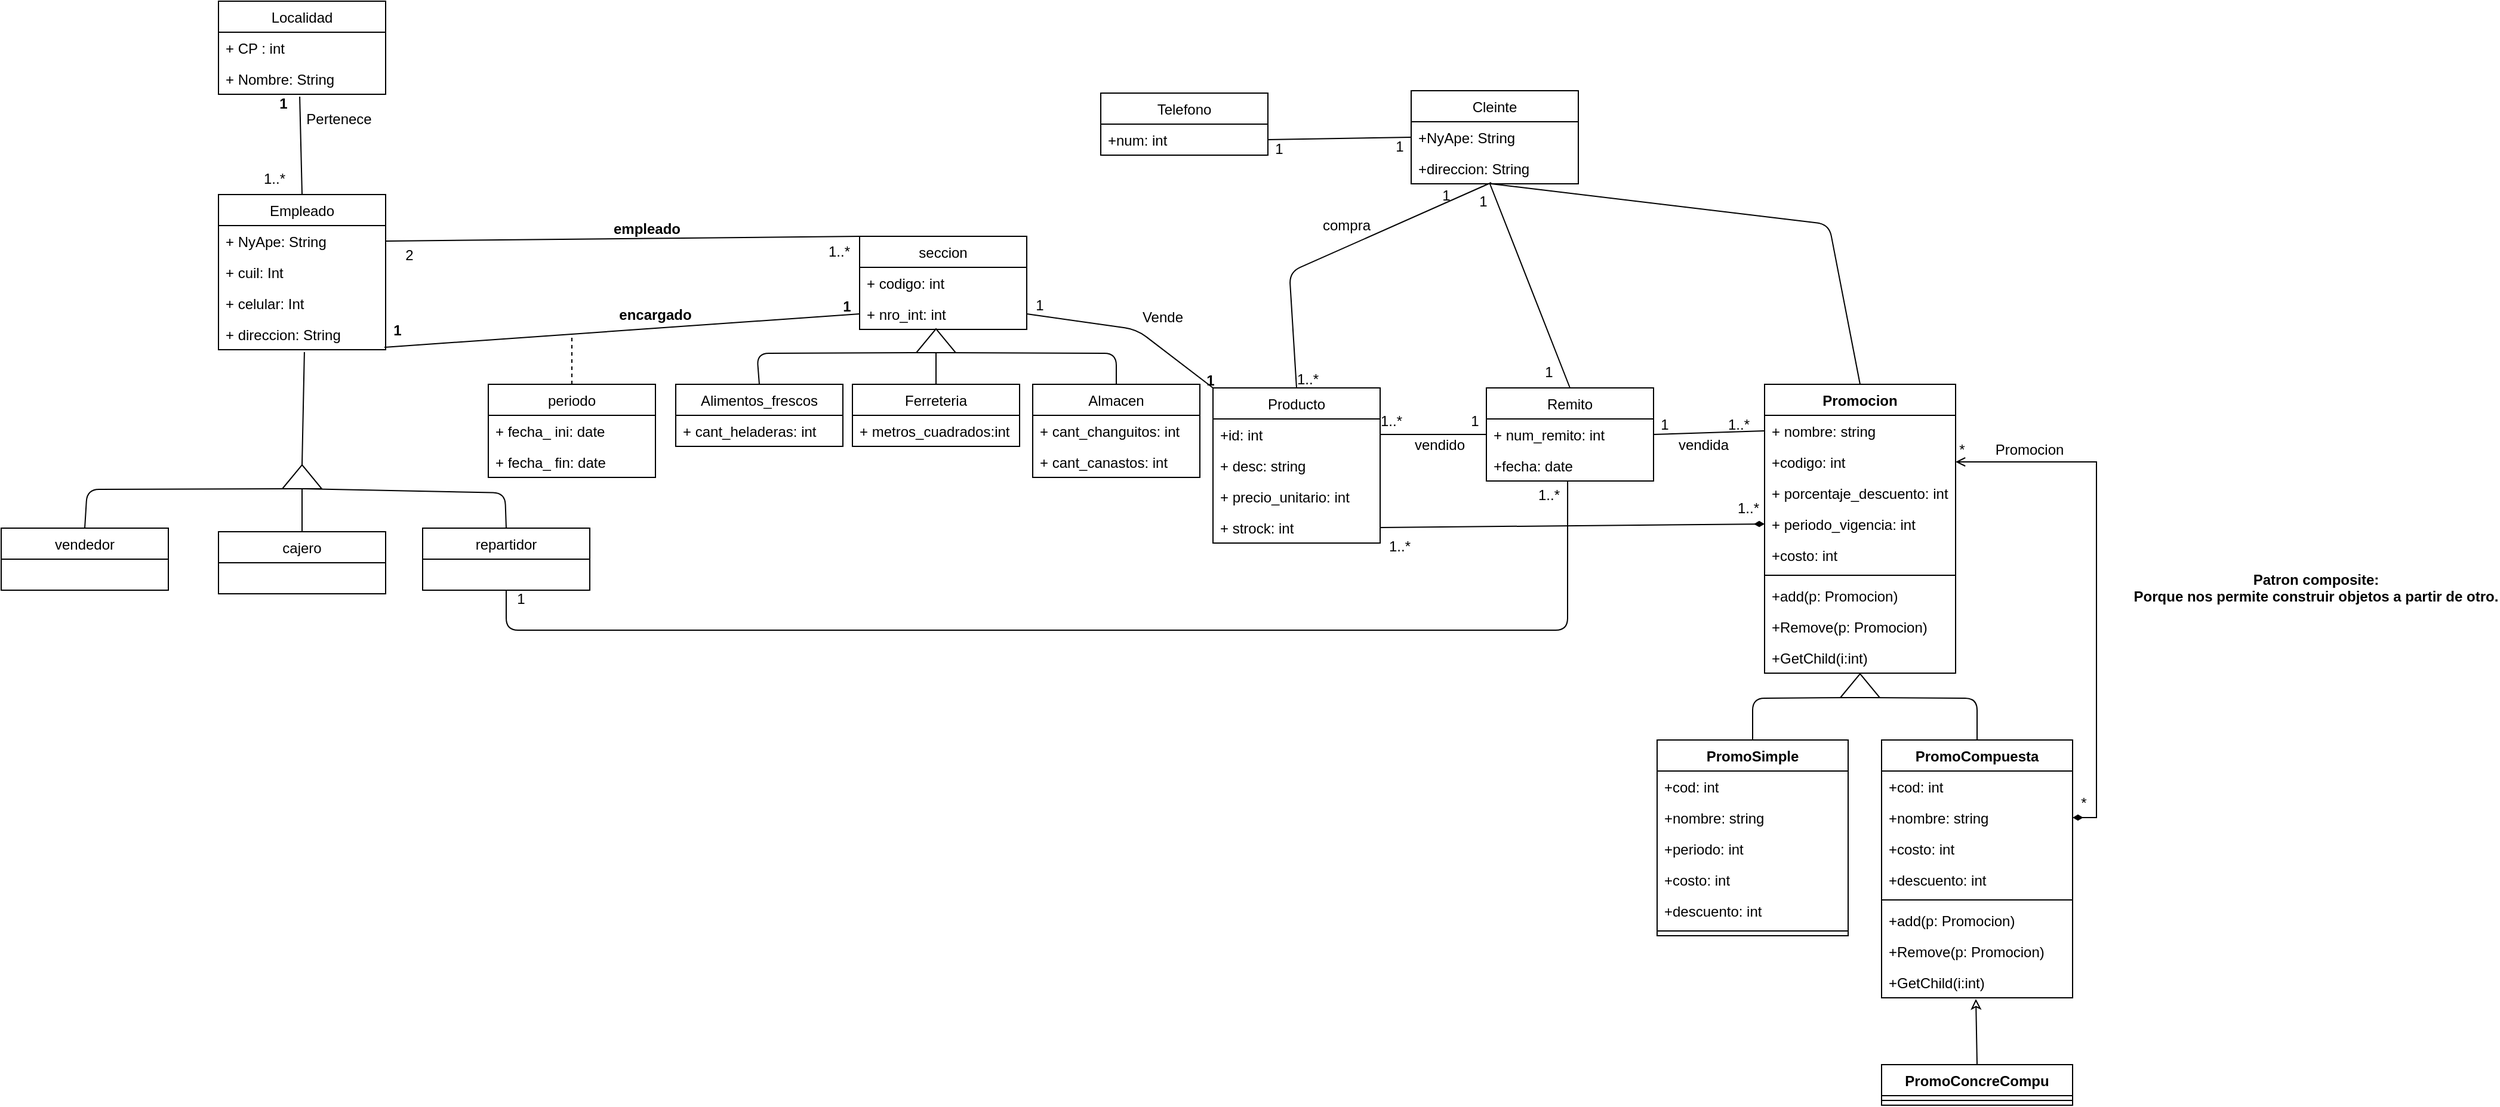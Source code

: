 <mxfile version="14.6.13" type="device"><diagram id="VLOTwNdcl5HOKCpYYLvs" name="Página-1"><mxGraphModel dx="2764" dy="948" grid="0" gridSize="10" guides="1" tooltips="1" connect="1" arrows="1" fold="1" page="1" pageScale="1" pageWidth="1169" pageHeight="827" math="0" shadow="0"><root><mxCell id="0"/><mxCell id="1" parent="0"/><mxCell id="FvlMMadQC34LoOGbdFQ3-2" value="Empleado" style="swimlane;fontStyle=0;childLayout=stackLayout;horizontal=1;startSize=26;fillColor=none;horizontalStack=0;resizeParent=1;resizeParentMax=0;resizeLast=0;collapsible=1;marginBottom=0;" parent="1" vertex="1"><mxGeometry x="-220" y="163" width="140" height="130" as="geometry"/></mxCell><mxCell id="FvlMMadQC34LoOGbdFQ3-3" value="+ NyApe: String" style="text;strokeColor=none;fillColor=none;align=left;verticalAlign=top;spacingLeft=4;spacingRight=4;overflow=hidden;rotatable=0;points=[[0,0.5],[1,0.5]];portConstraint=eastwest;" parent="FvlMMadQC34LoOGbdFQ3-2" vertex="1"><mxGeometry y="26" width="140" height="26" as="geometry"/></mxCell><mxCell id="FvlMMadQC34LoOGbdFQ3-4" value="+ cuil: Int" style="text;strokeColor=none;fillColor=none;align=left;verticalAlign=top;spacingLeft=4;spacingRight=4;overflow=hidden;rotatable=0;points=[[0,0.5],[1,0.5]];portConstraint=eastwest;" parent="FvlMMadQC34LoOGbdFQ3-2" vertex="1"><mxGeometry y="52" width="140" height="26" as="geometry"/></mxCell><mxCell id="FvlMMadQC34LoOGbdFQ3-6" value="+ celular: Int" style="text;strokeColor=none;fillColor=none;align=left;verticalAlign=top;spacingLeft=4;spacingRight=4;overflow=hidden;rotatable=0;points=[[0,0.5],[1,0.5]];portConstraint=eastwest;" parent="FvlMMadQC34LoOGbdFQ3-2" vertex="1"><mxGeometry y="78" width="140" height="26" as="geometry"/></mxCell><mxCell id="FvlMMadQC34LoOGbdFQ3-5" value="+ direccion: String" style="text;strokeColor=none;fillColor=none;align=left;verticalAlign=top;spacingLeft=4;spacingRight=4;overflow=hidden;rotatable=0;points=[[0,0.5],[1,0.5]];portConstraint=eastwest;" parent="FvlMMadQC34LoOGbdFQ3-2" vertex="1"><mxGeometry y="104" width="140" height="26" as="geometry"/></mxCell><mxCell id="FvlMMadQC34LoOGbdFQ3-25" value="seccion" style="swimlane;fontStyle=0;childLayout=stackLayout;horizontal=1;startSize=26;fillColor=none;horizontalStack=0;resizeParent=1;resizeParentMax=0;resizeLast=0;collapsible=1;marginBottom=0;" parent="1" vertex="1"><mxGeometry x="317" y="198" width="140" height="78" as="geometry"/></mxCell><mxCell id="FvlMMadQC34LoOGbdFQ3-26" value="+ codigo: int" style="text;strokeColor=none;fillColor=none;align=left;verticalAlign=top;spacingLeft=4;spacingRight=4;overflow=hidden;rotatable=0;points=[[0,0.5],[1,0.5]];portConstraint=eastwest;" parent="FvlMMadQC34LoOGbdFQ3-25" vertex="1"><mxGeometry y="26" width="140" height="26" as="geometry"/></mxCell><mxCell id="FvlMMadQC34LoOGbdFQ3-27" value="+ nro_int: int" style="text;strokeColor=none;fillColor=none;align=left;verticalAlign=top;spacingLeft=4;spacingRight=4;overflow=hidden;rotatable=0;points=[[0,0.5],[1,0.5]];portConstraint=eastwest;" parent="FvlMMadQC34LoOGbdFQ3-25" vertex="1"><mxGeometry y="52" width="140" height="26" as="geometry"/></mxCell><mxCell id="FvlMMadQC34LoOGbdFQ3-32" value="" style="endArrow=none;html=1;entryX=1;entryY=0.5;entryDx=0;entryDy=0;endFill=0;startArrow=none;exitX=0;exitY=0;exitDx=0;exitDy=0;" parent="1" source="FvlMMadQC34LoOGbdFQ3-25" target="FvlMMadQC34LoOGbdFQ3-3" edge="1"><mxGeometry width="50" height="50" relative="1" as="geometry"><mxPoint x="480" y="423" as="sourcePoint"/><mxPoint x="530" y="373" as="targetPoint"/></mxGeometry></mxCell><mxCell id="FvlMMadQC34LoOGbdFQ3-33" value="encargado" style="text;align=center;fontStyle=1;verticalAlign=middle;spacingLeft=3;spacingRight=3;strokeColor=none;rotatable=0;points=[[0,0.5],[1,0.5]];portConstraint=eastwest;" parent="1" vertex="1"><mxGeometry x="106" y="250" width="80" height="26" as="geometry"/></mxCell><mxCell id="FvlMMadQC34LoOGbdFQ3-36" value="periodo" style="swimlane;fontStyle=0;childLayout=stackLayout;horizontal=1;startSize=26;fillColor=none;horizontalStack=0;resizeParent=1;resizeParentMax=0;resizeLast=0;collapsible=1;marginBottom=0;" parent="1" vertex="1"><mxGeometry x="6" y="322" width="140" height="78" as="geometry"/></mxCell><mxCell id="FvlMMadQC34LoOGbdFQ3-38" value="+ fecha_ ini: date" style="text;strokeColor=none;fillColor=none;align=left;verticalAlign=top;spacingLeft=4;spacingRight=4;overflow=hidden;rotatable=0;points=[[0,0.5],[1,0.5]];portConstraint=eastwest;" parent="FvlMMadQC34LoOGbdFQ3-36" vertex="1"><mxGeometry y="26" width="140" height="26" as="geometry"/></mxCell><mxCell id="FvlMMadQC34LoOGbdFQ3-39" value="+ fecha_ fin: date" style="text;strokeColor=none;fillColor=none;align=left;verticalAlign=top;spacingLeft=4;spacingRight=4;overflow=hidden;rotatable=0;points=[[0,0.5],[1,0.5]];portConstraint=eastwest;" parent="FvlMMadQC34LoOGbdFQ3-36" vertex="1"><mxGeometry y="52" width="140" height="26" as="geometry"/></mxCell><mxCell id="FvlMMadQC34LoOGbdFQ3-40" value="" style="endArrow=none;dashed=1;html=1;exitX=0.5;exitY=0;exitDx=0;exitDy=0;" parent="1" source="FvlMMadQC34LoOGbdFQ3-36" edge="1"><mxGeometry width="50" height="50" relative="1" as="geometry"><mxPoint x="210" y="463" as="sourcePoint"/><mxPoint x="76" y="280" as="targetPoint"/></mxGeometry></mxCell><mxCell id="FvlMMadQC34LoOGbdFQ3-42" value="1" style="text;align=center;fontStyle=1;verticalAlign=middle;spacingLeft=3;spacingRight=3;strokeColor=none;rotatable=0;points=[[0,0.5],[1,0.5]];portConstraint=eastwest;" parent="1" vertex="1"><mxGeometry x="-110" y="263" width="80" height="26" as="geometry"/></mxCell><mxCell id="FvlMMadQC34LoOGbdFQ3-43" value="cajero" style="swimlane;fontStyle=0;childLayout=stackLayout;horizontal=1;startSize=26;fillColor=none;horizontalStack=0;resizeParent=1;resizeParentMax=0;resizeLast=0;collapsible=1;marginBottom=0;" parent="1" vertex="1"><mxGeometry x="-220" y="445.5" width="140" height="52" as="geometry"/></mxCell><mxCell id="FvlMMadQC34LoOGbdFQ3-47" value="vendedor" style="swimlane;fontStyle=0;childLayout=stackLayout;horizontal=1;startSize=26;fillColor=none;horizontalStack=0;resizeParent=1;resizeParentMax=0;resizeLast=0;collapsible=1;marginBottom=0;" parent="1" vertex="1"><mxGeometry x="-402" y="442.5" width="140" height="52" as="geometry"/></mxCell><mxCell id="FvlMMadQC34LoOGbdFQ3-48" value="repartidor" style="swimlane;fontStyle=0;childLayout=stackLayout;horizontal=1;startSize=26;fillColor=none;horizontalStack=0;resizeParent=1;resizeParentMax=0;resizeLast=0;collapsible=1;marginBottom=0;" parent="1" vertex="1"><mxGeometry x="-49" y="442.5" width="140" height="52" as="geometry"/></mxCell><mxCell id="FvlMMadQC34LoOGbdFQ3-53" value="empleado" style="text;align=center;fontStyle=1;verticalAlign=middle;spacingLeft=3;spacingRight=3;strokeColor=none;rotatable=0;points=[[0,0.5],[1,0.5]];portConstraint=eastwest;" parent="1" vertex="1"><mxGeometry x="99" y="178" width="80" height="26" as="geometry"/></mxCell><mxCell id="FvlMMadQC34LoOGbdFQ3-56" value="Alimentos_frescos" style="swimlane;fontStyle=0;childLayout=stackLayout;horizontal=1;startSize=26;fillColor=none;horizontalStack=0;resizeParent=1;resizeParentMax=0;resizeLast=0;collapsible=1;marginBottom=0;" parent="1" vertex="1"><mxGeometry x="163" y="322" width="140" height="52" as="geometry"/></mxCell><mxCell id="FvlMMadQC34LoOGbdFQ3-57" value="+ cant_heladeras: int" style="text;strokeColor=none;fillColor=none;align=left;verticalAlign=top;spacingLeft=4;spacingRight=4;overflow=hidden;rotatable=0;points=[[0,0.5],[1,0.5]];portConstraint=eastwest;" parent="FvlMMadQC34LoOGbdFQ3-56" vertex="1"><mxGeometry y="26" width="140" height="26" as="geometry"/></mxCell><mxCell id="FvlMMadQC34LoOGbdFQ3-60" value="Ferreteria" style="swimlane;fontStyle=0;childLayout=stackLayout;horizontal=1;startSize=26;fillColor=none;horizontalStack=0;resizeParent=1;resizeParentMax=0;resizeLast=0;collapsible=1;marginBottom=0;" parent="1" vertex="1"><mxGeometry x="311" y="322" width="140" height="52" as="geometry"/></mxCell><mxCell id="FvlMMadQC34LoOGbdFQ3-61" value="+ metros_cuadrados:int" style="text;strokeColor=none;fillColor=none;align=left;verticalAlign=top;spacingLeft=4;spacingRight=4;overflow=hidden;rotatable=0;points=[[0,0.5],[1,0.5]];portConstraint=eastwest;" parent="FvlMMadQC34LoOGbdFQ3-60" vertex="1"><mxGeometry y="26" width="140" height="26" as="geometry"/></mxCell><mxCell id="FvlMMadQC34LoOGbdFQ3-62" value="Almacen" style="swimlane;fontStyle=0;childLayout=stackLayout;horizontal=1;startSize=26;fillColor=none;horizontalStack=0;resizeParent=1;resizeParentMax=0;resizeLast=0;collapsible=1;marginBottom=0;" parent="1" vertex="1"><mxGeometry x="462" y="322" width="140" height="78" as="geometry"/></mxCell><mxCell id="FvlMMadQC34LoOGbdFQ3-63" value="+ cant_changuitos: int" style="text;strokeColor=none;fillColor=none;align=left;verticalAlign=top;spacingLeft=4;spacingRight=4;overflow=hidden;rotatable=0;points=[[0,0.5],[1,0.5]];portConstraint=eastwest;" parent="FvlMMadQC34LoOGbdFQ3-62" vertex="1"><mxGeometry y="26" width="140" height="26" as="geometry"/></mxCell><mxCell id="FvlMMadQC34LoOGbdFQ3-64" value="+ cant_canastos: int" style="text;strokeColor=none;fillColor=none;align=left;verticalAlign=top;spacingLeft=4;spacingRight=4;overflow=hidden;rotatable=0;points=[[0,0.5],[1,0.5]];portConstraint=eastwest;" parent="FvlMMadQC34LoOGbdFQ3-62" vertex="1"><mxGeometry y="52" width="140" height="26" as="geometry"/></mxCell><mxCell id="FvlMMadQC34LoOGbdFQ3-41" value="1" style="text;align=center;fontStyle=1;verticalAlign=middle;spacingLeft=3;spacingRight=3;strokeColor=none;rotatable=0;points=[[0,0.5],[1,0.5]];portConstraint=eastwest;" parent="1" vertex="1"><mxGeometry x="291" y="243" width="31" height="26" as="geometry"/></mxCell><mxCell id="FvlMMadQC34LoOGbdFQ3-70" value="Producto" style="swimlane;fontStyle=0;childLayout=stackLayout;horizontal=1;startSize=26;fillColor=none;horizontalStack=0;resizeParent=1;resizeParentMax=0;resizeLast=0;collapsible=1;marginBottom=0;" parent="1" vertex="1"><mxGeometry x="613" y="325" width="140" height="130" as="geometry"/></mxCell><mxCell id="FvlMMadQC34LoOGbdFQ3-71" value="+id: int" style="text;strokeColor=none;fillColor=none;align=left;verticalAlign=top;spacingLeft=4;spacingRight=4;overflow=hidden;rotatable=0;points=[[0,0.5],[1,0.5]];portConstraint=eastwest;" parent="FvlMMadQC34LoOGbdFQ3-70" vertex="1"><mxGeometry y="26" width="140" height="26" as="geometry"/></mxCell><mxCell id="FvlMMadQC34LoOGbdFQ3-72" value="+ desc: string" style="text;strokeColor=none;fillColor=none;align=left;verticalAlign=top;spacingLeft=4;spacingRight=4;overflow=hidden;rotatable=0;points=[[0,0.5],[1,0.5]];portConstraint=eastwest;" parent="FvlMMadQC34LoOGbdFQ3-70" vertex="1"><mxGeometry y="52" width="140" height="26" as="geometry"/></mxCell><mxCell id="FvlMMadQC34LoOGbdFQ3-74" value="+ precio_unitario: int" style="text;strokeColor=none;fillColor=none;align=left;verticalAlign=top;spacingLeft=4;spacingRight=4;overflow=hidden;rotatable=0;points=[[0,0.5],[1,0.5]];portConstraint=eastwest;" parent="FvlMMadQC34LoOGbdFQ3-70" vertex="1"><mxGeometry y="78" width="140" height="26" as="geometry"/></mxCell><mxCell id="FvlMMadQC34LoOGbdFQ3-73" value="+ strock: int" style="text;strokeColor=none;fillColor=none;align=left;verticalAlign=top;spacingLeft=4;spacingRight=4;overflow=hidden;rotatable=0;points=[[0,0.5],[1,0.5]];portConstraint=eastwest;" parent="FvlMMadQC34LoOGbdFQ3-70" vertex="1"><mxGeometry y="104" width="140" height="26" as="geometry"/></mxCell><mxCell id="FvlMMadQC34LoOGbdFQ3-104" value="" style="endArrow=none;html=1;exitX=0.5;exitY=0;exitDx=0;exitDy=0;entryX=0.479;entryY=1;entryDx=0;entryDy=0;entryPerimeter=0;" parent="1" source="eXua5SF7wIbVv_XpTCPF-53" target="eXua5SF7wIbVv_XpTCPF-20" edge="1"><mxGeometry width="50" height="50" relative="1" as="geometry"><mxPoint x="1151.5" y="325" as="sourcePoint"/><mxPoint x="805" y="220" as="targetPoint"/><Array as="points"><mxPoint x="1129" y="188"/></Array></mxGeometry></mxCell><mxCell id="FvlMMadQC34LoOGbdFQ3-110" value="" style="triangle;whiteSpace=wrap;html=1;rotation=-90;" parent="1" vertex="1"><mxGeometry x="-160" y="383" width="20" height="33" as="geometry"/></mxCell><mxCell id="FvlMMadQC34LoOGbdFQ3-111" value="" style="endArrow=none;html=1;entryX=0;entryY=0.5;entryDx=0;entryDy=0;exitX=0.5;exitY=0;exitDx=0;exitDy=0;" parent="1" source="FvlMMadQC34LoOGbdFQ3-43" target="FvlMMadQC34LoOGbdFQ3-110" edge="1"><mxGeometry width="50" height="50" relative="1" as="geometry"><mxPoint x="-100" y="483" as="sourcePoint"/><mxPoint x="-50" y="433" as="targetPoint"/></mxGeometry></mxCell><mxCell id="FvlMMadQC34LoOGbdFQ3-112" value="" style="endArrow=none;html=1;exitX=0;exitY=0.5;exitDx=0;exitDy=0;entryX=0.5;entryY=0;entryDx=0;entryDy=0;" parent="1" source="FvlMMadQC34LoOGbdFQ3-110" target="FvlMMadQC34LoOGbdFQ3-48" edge="1"><mxGeometry width="50" height="50" relative="1" as="geometry"><mxPoint x="-100" y="483" as="sourcePoint"/><mxPoint x="20" y="502" as="targetPoint"/><Array as="points"><mxPoint x="20" y="413"/></Array></mxGeometry></mxCell><mxCell id="FvlMMadQC34LoOGbdFQ3-113" value="" style="endArrow=none;html=1;entryX=0;entryY=0.25;entryDx=0;entryDy=0;exitX=0.5;exitY=0;exitDx=0;exitDy=0;" parent="1" source="FvlMMadQC34LoOGbdFQ3-47" target="FvlMMadQC34LoOGbdFQ3-110" edge="1"><mxGeometry width="50" height="50" relative="1" as="geometry"><mxPoint x="-330" y="507" as="sourcePoint"/><mxPoint x="-130" y="433" as="targetPoint"/><Array as="points"><mxPoint x="-330" y="410"/></Array></mxGeometry></mxCell><mxCell id="FvlMMadQC34LoOGbdFQ3-114" value="" style="endArrow=none;html=1;exitX=1;exitY=0.5;exitDx=0;exitDy=0;entryX=0.514;entryY=1.077;entryDx=0;entryDy=0;entryPerimeter=0;" parent="1" source="FvlMMadQC34LoOGbdFQ3-110" target="FvlMMadQC34LoOGbdFQ3-5" edge="1"><mxGeometry width="50" height="50" relative="1" as="geometry"><mxPoint x="-180" y="483" as="sourcePoint"/><mxPoint x="-152.52" y="319.832" as="targetPoint"/></mxGeometry></mxCell><mxCell id="FvlMMadQC34LoOGbdFQ3-131" value="" style="endArrow=none;html=1;exitX=0.363;exitY=1.077;exitDx=0;exitDy=0;exitPerimeter=0;entryX=0;entryY=0.5;entryDx=0;entryDy=0;" parent="1" source="FvlMMadQC34LoOGbdFQ3-42" target="FvlMMadQC34LoOGbdFQ3-27" edge="1"><mxGeometry width="50" height="50" relative="1" as="geometry"><mxPoint x="-80" y="306" as="sourcePoint"/><mxPoint x="313" y="262" as="targetPoint"/></mxGeometry></mxCell><mxCell id="FvlMMadQC34LoOGbdFQ3-132" value="" style="triangle;whiteSpace=wrap;html=1;rotation=-90;" parent="1" vertex="1"><mxGeometry x="371" y="269" width="20" height="33" as="geometry"/></mxCell><mxCell id="FvlMMadQC34LoOGbdFQ3-141" value="Remito" style="swimlane;fontStyle=0;childLayout=stackLayout;horizontal=1;startSize=26;fillColor=none;horizontalStack=0;resizeParent=1;resizeParentMax=0;resizeLast=0;collapsible=1;marginBottom=0;" parent="1" vertex="1"><mxGeometry x="842" y="325" width="140" height="78" as="geometry"/></mxCell><mxCell id="FvlMMadQC34LoOGbdFQ3-142" value="+ num_remito: int" style="text;strokeColor=none;fillColor=none;align=left;verticalAlign=top;spacingLeft=4;spacingRight=4;overflow=hidden;rotatable=0;points=[[0,0.5],[1,0.5]];portConstraint=eastwest;" parent="FvlMMadQC34LoOGbdFQ3-141" vertex="1"><mxGeometry y="26" width="140" height="26" as="geometry"/></mxCell><mxCell id="FvlMMadQC34LoOGbdFQ3-145" value="+fecha: date" style="text;strokeColor=none;fillColor=none;align=left;verticalAlign=top;spacingLeft=4;spacingRight=4;overflow=hidden;rotatable=0;points=[[0,0.5],[1,0.5]];portConstraint=eastwest;" parent="FvlMMadQC34LoOGbdFQ3-141" vertex="1"><mxGeometry y="52" width="140" height="26" as="geometry"/></mxCell><mxCell id="FvlMMadQC34LoOGbdFQ3-147" value="" style="endArrow=none;html=1;entryX=0.479;entryY=0.962;entryDx=0;entryDy=0;exitX=0.5;exitY=0;exitDx=0;exitDy=0;entryPerimeter=0;" parent="1" source="FvlMMadQC34LoOGbdFQ3-70" target="eXua5SF7wIbVv_XpTCPF-20" edge="1"><mxGeometry width="50" height="50" relative="1" as="geometry"><mxPoint x="750" y="520" as="sourcePoint"/><mxPoint x="805" y="220" as="targetPoint"/><Array as="points"><mxPoint x="677" y="228"/></Array></mxGeometry></mxCell><mxCell id="FvlMMadQC34LoOGbdFQ3-148" value="" style="endArrow=none;html=1;exitX=0.5;exitY=0;exitDx=0;exitDy=0;entryX=0.471;entryY=1;entryDx=0;entryDy=0;entryPerimeter=0;" parent="1" source="FvlMMadQC34LoOGbdFQ3-141" target="eXua5SF7wIbVv_XpTCPF-20" edge="1"><mxGeometry width="50" height="50" relative="1" as="geometry"><mxPoint x="750" y="520" as="sourcePoint"/><mxPoint x="797" y="213" as="targetPoint"/></mxGeometry></mxCell><mxCell id="FvlMMadQC34LoOGbdFQ3-155" value="1" style="text;align=center;fontStyle=1;verticalAlign=middle;spacingLeft=3;spacingRight=3;strokeColor=none;rotatable=0;points=[[0,0.5],[1,0.5]];portConstraint=eastwest;" parent="1" vertex="1"><mxGeometry x="591" y="305" width="40" height="26" as="geometry"/></mxCell><mxCell id="FvlMMadQC34LoOGbdFQ3-159" value="Patron composite:&#10;Porque nos permite construir objetos a partir de otro." style="text;align=center;fontStyle=1;verticalAlign=middle;spacingLeft=3;spacingRight=3;strokeColor=none;rotatable=0;points=[[0,0.5],[1,0.5]];portConstraint=eastwest;" parent="1" vertex="1"><mxGeometry x="1430" y="455" width="214" height="74" as="geometry"/></mxCell><mxCell id="eXua5SF7wIbVv_XpTCPF-1" value="Localidad" style="swimlane;fontStyle=0;childLayout=stackLayout;horizontal=1;startSize=26;horizontalStack=0;resizeParent=1;resizeParentMax=0;resizeLast=0;collapsible=1;marginBottom=0;" vertex="1" parent="1"><mxGeometry x="-220" y="1" width="140" height="78" as="geometry"/></mxCell><mxCell id="eXua5SF7wIbVv_XpTCPF-2" value="+ CP : int" style="text;strokeColor=none;fillColor=none;align=left;verticalAlign=top;spacingLeft=4;spacingRight=4;overflow=hidden;rotatable=0;points=[[0,0.5],[1,0.5]];portConstraint=eastwest;" vertex="1" parent="eXua5SF7wIbVv_XpTCPF-1"><mxGeometry y="26" width="140" height="26" as="geometry"/></mxCell><mxCell id="eXua5SF7wIbVv_XpTCPF-4" value="+ Nombre: String" style="text;strokeColor=none;fillColor=none;align=left;verticalAlign=top;spacingLeft=4;spacingRight=4;overflow=hidden;rotatable=0;points=[[0,0.5],[1,0.5]];portConstraint=eastwest;" vertex="1" parent="eXua5SF7wIbVv_XpTCPF-1"><mxGeometry y="52" width="140" height="26" as="geometry"/></mxCell><mxCell id="eXua5SF7wIbVv_XpTCPF-5" value="" style="endArrow=none;html=1;entryX=0.486;entryY=1.077;entryDx=0;entryDy=0;entryPerimeter=0;exitX=0.5;exitY=0;exitDx=0;exitDy=0;" edge="1" parent="1" source="FvlMMadQC34LoOGbdFQ3-2" target="eXua5SF7wIbVv_XpTCPF-4"><mxGeometry width="50" height="50" relative="1" as="geometry"><mxPoint x="123" y="279" as="sourcePoint"/><mxPoint x="173" y="229" as="targetPoint"/></mxGeometry></mxCell><mxCell id="eXua5SF7wIbVv_XpTCPF-6" value="Pertenece" style="text;html=1;strokeColor=none;fillColor=none;align=center;verticalAlign=middle;whiteSpace=wrap;rounded=0;" vertex="1" parent="1"><mxGeometry x="-148" y="89" width="58" height="22" as="geometry"/></mxCell><mxCell id="eXua5SF7wIbVv_XpTCPF-7" value="2" style="text;html=1;strokeColor=none;fillColor=none;align=center;verticalAlign=middle;whiteSpace=wrap;rounded=0;" vertex="1" parent="1"><mxGeometry x="-80" y="204" width="40" height="20" as="geometry"/></mxCell><mxCell id="eXua5SF7wIbVv_XpTCPF-8" value="1..*" style="text;html=1;strokeColor=none;fillColor=none;align=center;verticalAlign=middle;whiteSpace=wrap;rounded=0;" vertex="1" parent="1"><mxGeometry x="280" y="201" width="40" height="20" as="geometry"/></mxCell><mxCell id="eXua5SF7wIbVv_XpTCPF-9" value="1..*" style="text;html=1;strokeColor=none;fillColor=none;align=center;verticalAlign=middle;whiteSpace=wrap;rounded=0;" vertex="1" parent="1"><mxGeometry x="-193" y="140" width="40" height="20" as="geometry"/></mxCell><mxCell id="eXua5SF7wIbVv_XpTCPF-11" value="1" style="text;align=center;fontStyle=1;verticalAlign=middle;spacingLeft=3;spacingRight=3;strokeColor=none;rotatable=0;points=[[0,0.5],[1,0.5]];portConstraint=eastwest;" vertex="1" parent="1"><mxGeometry x="-181" y="73" width="31" height="26" as="geometry"/></mxCell><mxCell id="eXua5SF7wIbVv_XpTCPF-16" value="1" style="text;html=1;strokeColor=none;fillColor=none;align=center;verticalAlign=middle;whiteSpace=wrap;rounded=0;" vertex="1" parent="1"><mxGeometry x="457" y="246" width="22" height="20" as="geometry"/></mxCell><mxCell id="eXua5SF7wIbVv_XpTCPF-17" value="Vende" style="text;html=1;strokeColor=none;fillColor=none;align=center;verticalAlign=middle;whiteSpace=wrap;rounded=0;" vertex="1" parent="1"><mxGeometry x="551" y="256" width="40" height="20" as="geometry"/></mxCell><mxCell id="eXua5SF7wIbVv_XpTCPF-18" value="Cleinte" style="swimlane;fontStyle=0;childLayout=stackLayout;horizontal=1;startSize=26;horizontalStack=0;resizeParent=1;resizeParentMax=0;resizeLast=0;collapsible=1;marginBottom=0;" vertex="1" parent="1"><mxGeometry x="779" y="76" width="140" height="78" as="geometry"/></mxCell><mxCell id="eXua5SF7wIbVv_XpTCPF-19" value="+NyApe: String" style="text;strokeColor=none;fillColor=none;align=left;verticalAlign=top;spacingLeft=4;spacingRight=4;overflow=hidden;rotatable=0;points=[[0,0.5],[1,0.5]];portConstraint=eastwest;" vertex="1" parent="eXua5SF7wIbVv_XpTCPF-18"><mxGeometry y="26" width="140" height="26" as="geometry"/></mxCell><mxCell id="eXua5SF7wIbVv_XpTCPF-20" value="+direccion: String" style="text;strokeColor=none;fillColor=none;align=left;verticalAlign=top;spacingLeft=4;spacingRight=4;overflow=hidden;rotatable=0;points=[[0,0.5],[1,0.5]];portConstraint=eastwest;" vertex="1" parent="eXua5SF7wIbVv_XpTCPF-18"><mxGeometry y="52" width="140" height="26" as="geometry"/></mxCell><mxCell id="eXua5SF7wIbVv_XpTCPF-22" value="Telefono" style="swimlane;fontStyle=0;childLayout=stackLayout;horizontal=1;startSize=26;horizontalStack=0;resizeParent=1;resizeParentMax=0;resizeLast=0;collapsible=1;marginBottom=0;" vertex="1" parent="1"><mxGeometry x="519" y="78" width="140" height="52" as="geometry"/></mxCell><mxCell id="eXua5SF7wIbVv_XpTCPF-23" value="+num: int" style="text;strokeColor=none;fillColor=none;align=left;verticalAlign=top;spacingLeft=4;spacingRight=4;overflow=hidden;rotatable=0;points=[[0,0.5],[1,0.5]];portConstraint=eastwest;" vertex="1" parent="eXua5SF7wIbVv_XpTCPF-22"><mxGeometry y="26" width="140" height="26" as="geometry"/></mxCell><mxCell id="eXua5SF7wIbVv_XpTCPF-26" value="" style="endArrow=none;html=1;entryX=0;entryY=0.5;entryDx=0;entryDy=0;exitX=1;exitY=0.5;exitDx=0;exitDy=0;" edge="1" parent="1" source="eXua5SF7wIbVv_XpTCPF-23" target="eXua5SF7wIbVv_XpTCPF-19"><mxGeometry width="50" height="50" relative="1" as="geometry"><mxPoint x="537" y="384" as="sourcePoint"/><mxPoint x="587" y="334" as="targetPoint"/></mxGeometry></mxCell><mxCell id="eXua5SF7wIbVv_XpTCPF-27" value="1" style="text;html=1;strokeColor=none;fillColor=none;align=center;verticalAlign=middle;whiteSpace=wrap;rounded=0;" vertex="1" parent="1"><mxGeometry x="659" y="115" width="19" height="20" as="geometry"/></mxCell><mxCell id="eXua5SF7wIbVv_XpTCPF-28" value="1" style="text;html=1;strokeColor=none;fillColor=none;align=center;verticalAlign=middle;whiteSpace=wrap;rounded=0;" vertex="1" parent="1"><mxGeometry x="760" y="113" width="19" height="20" as="geometry"/></mxCell><mxCell id="eXua5SF7wIbVv_XpTCPF-29" value="" style="endArrow=none;html=1;entryX=0;entryY=0;entryDx=0;entryDy=0;exitX=1;exitY=0.5;exitDx=0;exitDy=0;" edge="1" parent="1" source="FvlMMadQC34LoOGbdFQ3-27" target="FvlMMadQC34LoOGbdFQ3-70"><mxGeometry width="50" height="50" relative="1" as="geometry"><mxPoint x="603" y="409" as="sourcePoint"/><mxPoint x="653" y="359" as="targetPoint"/><Array as="points"><mxPoint x="549" y="276"/></Array></mxGeometry></mxCell><mxCell id="eXua5SF7wIbVv_XpTCPF-30" value="" style="endArrow=diamondThin;html=1;exitX=1;exitY=0.5;exitDx=0;exitDy=0;endFill=1;entryX=0;entryY=0.5;entryDx=0;entryDy=0;" edge="1" parent="1" source="FvlMMadQC34LoOGbdFQ3-73" target="FvlMMadQC34LoOGbdFQ3-96"><mxGeometry width="50" height="50" relative="1" as="geometry"><mxPoint x="796" y="460" as="sourcePoint"/><mxPoint x="1072" y="434" as="targetPoint"/></mxGeometry></mxCell><mxCell id="eXua5SF7wIbVv_XpTCPF-31" value="1..*" style="text;html=1;strokeColor=none;fillColor=none;align=center;verticalAlign=middle;whiteSpace=wrap;rounded=0;" vertex="1" parent="1"><mxGeometry x="756" y="448" width="27" height="20" as="geometry"/></mxCell><mxCell id="eXua5SF7wIbVv_XpTCPF-32" value="1..*" style="text;html=1;strokeColor=none;fillColor=none;align=center;verticalAlign=middle;whiteSpace=wrap;rounded=0;" vertex="1" parent="1"><mxGeometry x="1048" y="416" width="27" height="20" as="geometry"/></mxCell><mxCell id="eXua5SF7wIbVv_XpTCPF-35" value="" style="endArrow=none;html=1;entryX=0.486;entryY=1;entryDx=0;entryDy=0;entryPerimeter=0;exitX=0.5;exitY=1;exitDx=0;exitDy=0;" edge="1" parent="1" source="FvlMMadQC34LoOGbdFQ3-48" target="FvlMMadQC34LoOGbdFQ3-145"><mxGeometry width="50" height="50" relative="1" as="geometry"><mxPoint x="594" y="536" as="sourcePoint"/><mxPoint x="912.98" y="429.988" as="targetPoint"/><Array as="points"><mxPoint x="21" y="528"/><mxPoint x="910" y="528"/></Array></mxGeometry></mxCell><mxCell id="eXua5SF7wIbVv_XpTCPF-36" value="1..*" style="text;html=1;strokeColor=none;fillColor=none;align=center;verticalAlign=middle;whiteSpace=wrap;rounded=0;" vertex="1" parent="1"><mxGeometry x="881" y="405" width="27" height="20" as="geometry"/></mxCell><mxCell id="eXua5SF7wIbVv_XpTCPF-37" value="1" style="text;html=1;strokeColor=none;fillColor=none;align=center;verticalAlign=middle;whiteSpace=wrap;rounded=0;" vertex="1" parent="1"><mxGeometry x="20" y="491.5" width="27" height="20" as="geometry"/></mxCell><mxCell id="eXua5SF7wIbVv_XpTCPF-38" value="1" style="text;html=1;strokeColor=none;fillColor=none;align=center;verticalAlign=middle;whiteSpace=wrap;rounded=0;" vertex="1" parent="1"><mxGeometry x="830" y="159" width="19" height="20" as="geometry"/></mxCell><mxCell id="eXua5SF7wIbVv_XpTCPF-39" value="1" style="text;html=1;strokeColor=none;fillColor=none;align=center;verticalAlign=middle;whiteSpace=wrap;rounded=0;" vertex="1" parent="1"><mxGeometry x="885" y="302" width="19" height="20" as="geometry"/></mxCell><mxCell id="eXua5SF7wIbVv_XpTCPF-40" value="1..*" style="text;html=1;strokeColor=none;fillColor=none;align=center;verticalAlign=middle;whiteSpace=wrap;rounded=0;" vertex="1" parent="1"><mxGeometry x="683" y="308" width="19" height="20" as="geometry"/></mxCell><mxCell id="eXua5SF7wIbVv_XpTCPF-41" value="1" style="text;html=1;strokeColor=none;fillColor=none;align=center;verticalAlign=middle;whiteSpace=wrap;rounded=0;" vertex="1" parent="1"><mxGeometry x="799" y="154" width="19" height="20" as="geometry"/></mxCell><mxCell id="eXua5SF7wIbVv_XpTCPF-42" value="compra" style="text;html=1;strokeColor=none;fillColor=none;align=center;verticalAlign=middle;whiteSpace=wrap;rounded=0;" vertex="1" parent="1"><mxGeometry x="705" y="179" width="40" height="20" as="geometry"/></mxCell><mxCell id="eXua5SF7wIbVv_XpTCPF-43" value="" style="endArrow=none;html=1;exitX=1;exitY=0.5;exitDx=0;exitDy=0;entryX=0;entryY=0.5;entryDx=0;entryDy=0;" edge="1" parent="1" source="FvlMMadQC34LoOGbdFQ3-71" target="FvlMMadQC34LoOGbdFQ3-142"><mxGeometry width="50" height="50" relative="1" as="geometry"><mxPoint x="875" y="415" as="sourcePoint"/><mxPoint x="804" y="365" as="targetPoint"/></mxGeometry></mxCell><mxCell id="eXua5SF7wIbVv_XpTCPF-44" value="1..*" style="text;html=1;strokeColor=none;fillColor=none;align=center;verticalAlign=middle;whiteSpace=wrap;rounded=0;" vertex="1" parent="1"><mxGeometry x="753" y="343" width="19" height="20" as="geometry"/></mxCell><mxCell id="eXua5SF7wIbVv_XpTCPF-45" value="1" style="text;html=1;strokeColor=none;fillColor=none;align=center;verticalAlign=middle;whiteSpace=wrap;rounded=0;" vertex="1" parent="1"><mxGeometry x="823" y="343" width="19" height="20" as="geometry"/></mxCell><mxCell id="eXua5SF7wIbVv_XpTCPF-46" value="vendido" style="text;html=1;strokeColor=none;fillColor=none;align=center;verticalAlign=middle;whiteSpace=wrap;rounded=0;" vertex="1" parent="1"><mxGeometry x="783" y="363" width="40" height="20" as="geometry"/></mxCell><mxCell id="eXua5SF7wIbVv_XpTCPF-47" value="" style="endArrow=none;html=1;exitX=1;exitY=0.5;exitDx=0;exitDy=0;entryX=0;entryY=0.5;entryDx=0;entryDy=0;" edge="1" parent="1" source="FvlMMadQC34LoOGbdFQ3-142" target="FvlMMadQC34LoOGbdFQ3-95"><mxGeometry width="50" height="50" relative="1" as="geometry"><mxPoint x="875" y="415" as="sourcePoint"/><mxPoint x="1078" y="415" as="targetPoint"/></mxGeometry></mxCell><mxCell id="eXua5SF7wIbVv_XpTCPF-48" value="vendida" style="text;html=1;strokeColor=none;fillColor=none;align=center;verticalAlign=middle;whiteSpace=wrap;rounded=0;" vertex="1" parent="1"><mxGeometry x="1004" y="363" width="40" height="20" as="geometry"/></mxCell><mxCell id="eXua5SF7wIbVv_XpTCPF-49" value="1" style="text;html=1;strokeColor=none;fillColor=none;align=center;verticalAlign=middle;whiteSpace=wrap;rounded=0;" vertex="1" parent="1"><mxGeometry x="982" y="346" width="19" height="20" as="geometry"/></mxCell><mxCell id="eXua5SF7wIbVv_XpTCPF-50" value="1..*" style="text;html=1;strokeColor=none;fillColor=none;align=center;verticalAlign=middle;whiteSpace=wrap;rounded=0;" vertex="1" parent="1"><mxGeometry x="1044" y="346" width="19" height="20" as="geometry"/></mxCell><mxCell id="eXua5SF7wIbVv_XpTCPF-53" value="Promocion" style="swimlane;fontStyle=1;align=center;verticalAlign=top;childLayout=stackLayout;horizontal=1;startSize=26;horizontalStack=0;resizeParent=1;resizeParentMax=0;resizeLast=0;collapsible=1;marginBottom=0;" vertex="1" parent="1"><mxGeometry x="1075" y="322" width="160" height="242" as="geometry"/></mxCell><mxCell id="FvlMMadQC34LoOGbdFQ3-95" value="+ nombre: string" style="text;strokeColor=none;fillColor=none;align=left;verticalAlign=top;spacingLeft=4;spacingRight=4;overflow=hidden;rotatable=0;points=[[0,0.5],[1,0.5]];portConstraint=eastwest;" parent="eXua5SF7wIbVv_XpTCPF-53" vertex="1"><mxGeometry y="26" width="160" height="26" as="geometry"/></mxCell><mxCell id="FvlMMadQC34LoOGbdFQ3-94" value="+codigo: int" style="text;strokeColor=none;fillColor=none;align=left;verticalAlign=top;spacingLeft=4;spacingRight=4;overflow=hidden;rotatable=0;points=[[0,0.5],[1,0.5]];portConstraint=eastwest;" parent="eXua5SF7wIbVv_XpTCPF-53" vertex="1"><mxGeometry y="52" width="160" height="26" as="geometry"/></mxCell><mxCell id="FvlMMadQC34LoOGbdFQ3-98" value="+ porcentaje_descuento: int" style="text;strokeColor=none;fillColor=none;align=left;verticalAlign=top;spacingLeft=4;spacingRight=4;overflow=hidden;rotatable=0;points=[[0,0.5],[1,0.5]];portConstraint=eastwest;" parent="eXua5SF7wIbVv_XpTCPF-53" vertex="1"><mxGeometry y="78" width="160" height="26" as="geometry"/></mxCell><mxCell id="FvlMMadQC34LoOGbdFQ3-96" value="+ periodo_vigencia: int" style="text;strokeColor=none;fillColor=none;align=left;verticalAlign=top;spacingLeft=4;spacingRight=4;overflow=hidden;rotatable=0;points=[[0,0.5],[1,0.5]];portConstraint=eastwest;" parent="eXua5SF7wIbVv_XpTCPF-53" vertex="1"><mxGeometry y="104" width="160" height="26" as="geometry"/></mxCell><mxCell id="FvlMMadQC34LoOGbdFQ3-97" value="+costo: int" style="text;strokeColor=none;fillColor=none;align=left;verticalAlign=top;spacingLeft=4;spacingRight=4;overflow=hidden;rotatable=0;points=[[0,0.5],[1,0.5]];portConstraint=eastwest;" parent="eXua5SF7wIbVv_XpTCPF-53" vertex="1"><mxGeometry y="130" width="160" height="26" as="geometry"/></mxCell><mxCell id="eXua5SF7wIbVv_XpTCPF-55" value="" style="line;strokeWidth=1;fillColor=none;align=left;verticalAlign=middle;spacingTop=-1;spacingLeft=3;spacingRight=3;rotatable=0;labelPosition=right;points=[];portConstraint=eastwest;" vertex="1" parent="eXua5SF7wIbVv_XpTCPF-53"><mxGeometry y="156" width="160" height="8" as="geometry"/></mxCell><mxCell id="eXua5SF7wIbVv_XpTCPF-56" value="+add(p: Promocion)" style="text;strokeColor=none;fillColor=none;align=left;verticalAlign=top;spacingLeft=4;spacingRight=4;overflow=hidden;rotatable=0;points=[[0,0.5],[1,0.5]];portConstraint=eastwest;" vertex="1" parent="eXua5SF7wIbVv_XpTCPF-53"><mxGeometry y="164" width="160" height="26" as="geometry"/></mxCell><mxCell id="eXua5SF7wIbVv_XpTCPF-58" value="+Remove(p: Promocion)" style="text;strokeColor=none;fillColor=none;align=left;verticalAlign=top;spacingLeft=4;spacingRight=4;overflow=hidden;rotatable=0;points=[[0,0.5],[1,0.5]];portConstraint=eastwest;" vertex="1" parent="eXua5SF7wIbVv_XpTCPF-53"><mxGeometry y="190" width="160" height="26" as="geometry"/></mxCell><mxCell id="eXua5SF7wIbVv_XpTCPF-59" value="+GetChild(i:int)" style="text;strokeColor=none;fillColor=none;align=left;verticalAlign=top;spacingLeft=4;spacingRight=4;overflow=hidden;rotatable=0;points=[[0,0.5],[1,0.5]];portConstraint=eastwest;" vertex="1" parent="eXua5SF7wIbVv_XpTCPF-53"><mxGeometry y="216" width="160" height="26" as="geometry"/></mxCell><mxCell id="eXua5SF7wIbVv_XpTCPF-60" value="" style="triangle;whiteSpace=wrap;html=1;rotation=-90;" vertex="1" parent="1"><mxGeometry x="1145" y="558" width="20" height="33" as="geometry"/></mxCell><mxCell id="eXua5SF7wIbVv_XpTCPF-61" value="PromoSimple" style="swimlane;fontStyle=1;align=center;verticalAlign=top;childLayout=stackLayout;horizontal=1;startSize=26;horizontalStack=0;resizeParent=1;resizeParentMax=0;resizeLast=0;collapsible=1;marginBottom=0;" vertex="1" parent="1"><mxGeometry x="985" y="620" width="160" height="164" as="geometry"/></mxCell><mxCell id="eXua5SF7wIbVv_XpTCPF-62" value="+cod: int" style="text;strokeColor=none;fillColor=none;align=left;verticalAlign=top;spacingLeft=4;spacingRight=4;overflow=hidden;rotatable=0;points=[[0,0.5],[1,0.5]];portConstraint=eastwest;" vertex="1" parent="eXua5SF7wIbVv_XpTCPF-61"><mxGeometry y="26" width="160" height="26" as="geometry"/></mxCell><mxCell id="eXua5SF7wIbVv_XpTCPF-86" value="+nombre: string" style="text;strokeColor=none;fillColor=none;align=left;verticalAlign=top;spacingLeft=4;spacingRight=4;overflow=hidden;rotatable=0;points=[[0,0.5],[1,0.5]];portConstraint=eastwest;" vertex="1" parent="eXua5SF7wIbVv_XpTCPF-61"><mxGeometry y="52" width="160" height="26" as="geometry"/></mxCell><mxCell id="eXua5SF7wIbVv_XpTCPF-85" value="+periodo: int" style="text;strokeColor=none;fillColor=none;align=left;verticalAlign=top;spacingLeft=4;spacingRight=4;overflow=hidden;rotatable=0;points=[[0,0.5],[1,0.5]];portConstraint=eastwest;" vertex="1" parent="eXua5SF7wIbVv_XpTCPF-61"><mxGeometry y="78" width="160" height="26" as="geometry"/></mxCell><mxCell id="eXua5SF7wIbVv_XpTCPF-84" value="+costo: int" style="text;strokeColor=none;fillColor=none;align=left;verticalAlign=top;spacingLeft=4;spacingRight=4;overflow=hidden;rotatable=0;points=[[0,0.5],[1,0.5]];portConstraint=eastwest;" vertex="1" parent="eXua5SF7wIbVv_XpTCPF-61"><mxGeometry y="104" width="160" height="26" as="geometry"/></mxCell><mxCell id="eXua5SF7wIbVv_XpTCPF-87" value="+descuento: int" style="text;strokeColor=none;fillColor=none;align=left;verticalAlign=top;spacingLeft=4;spacingRight=4;overflow=hidden;rotatable=0;points=[[0,0.5],[1,0.5]];portConstraint=eastwest;" vertex="1" parent="eXua5SF7wIbVv_XpTCPF-61"><mxGeometry y="130" width="160" height="26" as="geometry"/></mxCell><mxCell id="eXua5SF7wIbVv_XpTCPF-63" value="" style="line;strokeWidth=1;fillColor=none;align=left;verticalAlign=middle;spacingTop=-1;spacingLeft=3;spacingRight=3;rotatable=0;labelPosition=right;points=[];portConstraint=eastwest;" vertex="1" parent="eXua5SF7wIbVv_XpTCPF-61"><mxGeometry y="156" width="160" height="8" as="geometry"/></mxCell><mxCell id="eXua5SF7wIbVv_XpTCPF-65" value="PromoCompuesta" style="swimlane;fontStyle=1;align=center;verticalAlign=top;childLayout=stackLayout;horizontal=1;startSize=26;horizontalStack=0;resizeParent=1;resizeParentMax=0;resizeLast=0;collapsible=1;marginBottom=0;" vertex="1" parent="1"><mxGeometry x="1173" y="620" width="160" height="216" as="geometry"/></mxCell><mxCell id="eXua5SF7wIbVv_XpTCPF-88" value="+cod: int" style="text;strokeColor=none;fillColor=none;align=left;verticalAlign=top;spacingLeft=4;spacingRight=4;overflow=hidden;rotatable=0;points=[[0,0.5],[1,0.5]];portConstraint=eastwest;" vertex="1" parent="eXua5SF7wIbVv_XpTCPF-65"><mxGeometry y="26" width="160" height="26" as="geometry"/></mxCell><mxCell id="eXua5SF7wIbVv_XpTCPF-89" value="+nombre: string" style="text;strokeColor=none;fillColor=none;align=left;verticalAlign=top;spacingLeft=4;spacingRight=4;overflow=hidden;rotatable=0;points=[[0,0.5],[1,0.5]];portConstraint=eastwest;" vertex="1" parent="eXua5SF7wIbVv_XpTCPF-65"><mxGeometry y="52" width="160" height="26" as="geometry"/></mxCell><mxCell id="eXua5SF7wIbVv_XpTCPF-90" value="+costo: int" style="text;strokeColor=none;fillColor=none;align=left;verticalAlign=top;spacingLeft=4;spacingRight=4;overflow=hidden;rotatable=0;points=[[0,0.5],[1,0.5]];portConstraint=eastwest;" vertex="1" parent="eXua5SF7wIbVv_XpTCPF-65"><mxGeometry y="78" width="160" height="26" as="geometry"/></mxCell><mxCell id="eXua5SF7wIbVv_XpTCPF-91" value="+descuento: int" style="text;strokeColor=none;fillColor=none;align=left;verticalAlign=top;spacingLeft=4;spacingRight=4;overflow=hidden;rotatable=0;points=[[0,0.5],[1,0.5]];portConstraint=eastwest;" vertex="1" parent="eXua5SF7wIbVv_XpTCPF-65"><mxGeometry y="104" width="160" height="26" as="geometry"/></mxCell><mxCell id="eXua5SF7wIbVv_XpTCPF-67" value="" style="line;strokeWidth=1;fillColor=none;align=left;verticalAlign=middle;spacingTop=-1;spacingLeft=3;spacingRight=3;rotatable=0;labelPosition=right;points=[];portConstraint=eastwest;" vertex="1" parent="eXua5SF7wIbVv_XpTCPF-65"><mxGeometry y="130" width="160" height="8" as="geometry"/></mxCell><mxCell id="eXua5SF7wIbVv_XpTCPF-92" value="+add(p: Promocion)" style="text;strokeColor=none;fillColor=none;align=left;verticalAlign=top;spacingLeft=4;spacingRight=4;overflow=hidden;rotatable=0;points=[[0,0.5],[1,0.5]];portConstraint=eastwest;" vertex="1" parent="eXua5SF7wIbVv_XpTCPF-65"><mxGeometry y="138" width="160" height="26" as="geometry"/></mxCell><mxCell id="eXua5SF7wIbVv_XpTCPF-93" value="+Remove(p: Promocion)" style="text;strokeColor=none;fillColor=none;align=left;verticalAlign=top;spacingLeft=4;spacingRight=4;overflow=hidden;rotatable=0;points=[[0,0.5],[1,0.5]];portConstraint=eastwest;" vertex="1" parent="eXua5SF7wIbVv_XpTCPF-65"><mxGeometry y="164" width="160" height="26" as="geometry"/></mxCell><mxCell id="eXua5SF7wIbVv_XpTCPF-96" value="+GetChild(i:int)" style="text;strokeColor=none;fillColor=none;align=left;verticalAlign=top;spacingLeft=4;spacingRight=4;overflow=hidden;rotatable=0;points=[[0,0.5],[1,0.5]];portConstraint=eastwest;" vertex="1" parent="eXua5SF7wIbVv_XpTCPF-65"><mxGeometry y="190" width="160" height="26" as="geometry"/></mxCell><mxCell id="eXua5SF7wIbVv_XpTCPF-73" value="" style="endArrow=none;html=1;entryX=0;entryY=0.25;entryDx=0;entryDy=0;exitX=0.5;exitY=0;exitDx=0;exitDy=0;" edge="1" parent="1" source="eXua5SF7wIbVv_XpTCPF-61" target="eXua5SF7wIbVv_XpTCPF-60"><mxGeometry width="50" height="50" relative="1" as="geometry"><mxPoint x="968" y="526" as="sourcePoint"/><mxPoint x="1018" y="476" as="targetPoint"/><Array as="points"><mxPoint x="1065" y="585"/></Array></mxGeometry></mxCell><mxCell id="eXua5SF7wIbVv_XpTCPF-74" value="" style="endArrow=none;html=1;entryX=0;entryY=0.75;entryDx=0;entryDy=0;exitX=0.5;exitY=0;exitDx=0;exitDy=0;" edge="1" parent="1" source="eXua5SF7wIbVv_XpTCPF-65" target="eXua5SF7wIbVv_XpTCPF-60"><mxGeometry width="50" height="50" relative="1" as="geometry"><mxPoint x="968" y="526" as="sourcePoint"/><mxPoint x="1018" y="476" as="targetPoint"/><Array as="points"><mxPoint x="1253" y="585"/></Array></mxGeometry></mxCell><mxCell id="eXua5SF7wIbVv_XpTCPF-75" style="edgeStyle=orthogonalEdgeStyle;rounded=0;orthogonalLoop=1;jettySize=auto;html=1;exitX=1;exitY=0.5;exitDx=0;exitDy=0;endArrow=diamondThin;endFill=1;startArrow=open;startFill=0;entryX=1;entryY=0.5;entryDx=0;entryDy=0;" edge="1" parent="1" source="FvlMMadQC34LoOGbdFQ3-94" target="eXua5SF7wIbVv_XpTCPF-89"><mxGeometry relative="1" as="geometry"><mxPoint x="1359" y="685" as="targetPoint"/></mxGeometry></mxCell><mxCell id="eXua5SF7wIbVv_XpTCPF-76" value="Promocion" style="text;html=1;strokeColor=none;fillColor=none;align=center;verticalAlign=middle;whiteSpace=wrap;rounded=0;" vertex="1" parent="1"><mxGeometry x="1277" y="367" width="40" height="20" as="geometry"/></mxCell><mxCell id="eXua5SF7wIbVv_XpTCPF-77" value="*" style="text;html=1;strokeColor=none;fillColor=none;align=center;verticalAlign=middle;whiteSpace=wrap;rounded=0;" vertex="1" parent="1"><mxGeometry x="1231" y="367" width="19" height="20" as="geometry"/></mxCell><mxCell id="eXua5SF7wIbVv_XpTCPF-78" value="*" style="text;html=1;strokeColor=none;fillColor=none;align=center;verticalAlign=middle;whiteSpace=wrap;rounded=0;" vertex="1" parent="1"><mxGeometry x="1333" y="663" width="19" height="20" as="geometry"/></mxCell><mxCell id="eXua5SF7wIbVv_XpTCPF-79" value="PromoConcreCompu" style="swimlane;fontStyle=1;align=center;verticalAlign=top;childLayout=stackLayout;horizontal=1;startSize=26;horizontalStack=0;resizeParent=1;resizeParentMax=0;resizeLast=0;collapsible=1;marginBottom=0;" vertex="1" parent="1"><mxGeometry x="1173" y="892" width="160" height="34" as="geometry"/></mxCell><mxCell id="eXua5SF7wIbVv_XpTCPF-81" value="" style="line;strokeWidth=1;fillColor=none;align=left;verticalAlign=middle;spacingTop=-1;spacingLeft=3;spacingRight=3;rotatable=0;labelPosition=right;points=[];portConstraint=eastwest;" vertex="1" parent="eXua5SF7wIbVv_XpTCPF-79"><mxGeometry y="26" width="160" height="8" as="geometry"/></mxCell><mxCell id="eXua5SF7wIbVv_XpTCPF-83" value="" style="endArrow=classic;html=1;exitX=0.5;exitY=0;exitDx=0;exitDy=0;endFill=0;" edge="1" parent="1" source="eXua5SF7wIbVv_XpTCPF-79"><mxGeometry width="50" height="50" relative="1" as="geometry"><mxPoint x="1147" y="753" as="sourcePoint"/><mxPoint x="1252" y="837" as="targetPoint"/></mxGeometry></mxCell><mxCell id="eXua5SF7wIbVv_XpTCPF-98" value="" style="endArrow=none;html=1;entryX=0;entryY=0.25;entryDx=0;entryDy=0;exitX=0.5;exitY=0;exitDx=0;exitDy=0;" edge="1" parent="1" source="FvlMMadQC34LoOGbdFQ3-56" target="FvlMMadQC34LoOGbdFQ3-132"><mxGeometry width="50" height="50" relative="1" as="geometry"><mxPoint x="409" y="453" as="sourcePoint"/><mxPoint x="459" y="403" as="targetPoint"/><Array as="points"><mxPoint x="231" y="296"/></Array></mxGeometry></mxCell><mxCell id="eXua5SF7wIbVv_XpTCPF-99" value="" style="endArrow=none;html=1;entryX=0.5;entryY=0;entryDx=0;entryDy=0;exitX=0;exitY=0.5;exitDx=0;exitDy=0;" edge="1" parent="1" source="FvlMMadQC34LoOGbdFQ3-132" target="FvlMMadQC34LoOGbdFQ3-60"><mxGeometry width="50" height="50" relative="1" as="geometry"><mxPoint x="409" y="453" as="sourcePoint"/><mxPoint x="459" y="403" as="targetPoint"/></mxGeometry></mxCell><mxCell id="eXua5SF7wIbVv_XpTCPF-100" value="" style="endArrow=none;html=1;entryX=0;entryY=0.75;entryDx=0;entryDy=0;exitX=0.5;exitY=0;exitDx=0;exitDy=0;" edge="1" parent="1" source="FvlMMadQC34LoOGbdFQ3-62" target="FvlMMadQC34LoOGbdFQ3-132"><mxGeometry width="50" height="50" relative="1" as="geometry"><mxPoint x="409" y="453" as="sourcePoint"/><mxPoint x="459" y="403" as="targetPoint"/><Array as="points"><mxPoint x="532" y="296"/></Array></mxGeometry></mxCell></root></mxGraphModel></diagram></mxfile>